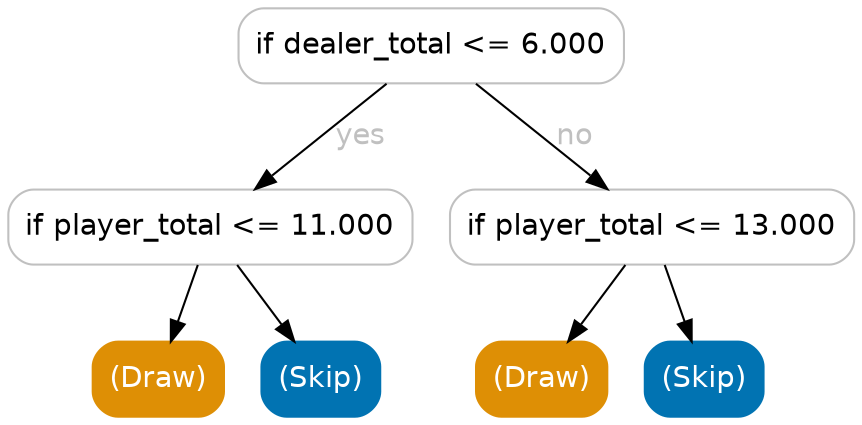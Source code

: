 digraph Tree {
	graph [bb="0,0,406,196"];
	node [color=gray,
		fillcolor=white,
		fontname=helvetica,
		label="\N",
		shape=box,
		style="filled, rounded"
	];
	edge [fontname=helvetica];
	0	[height=0.5,
		label="if dealer_total <= 6.000",
		pos="203,178",
		width=2.5694];
	1	[height=0.5,
		label="if player_total <= 11.000",
		pos="97,91",
		width=2.6944];
	0 -> 1	[fontcolor=gray,
		label=yes,
		lp="169.5,134.5",
		pos="e,118.42,109.18 181.55,159.8 165.74,147.13 144.06,129.73 126.6,115.74"];
	4	[height=0.5,
		label="if player_total <= 13.000",
		pos="309,91",
		width=2.6944];
	0 -> 4	[fontcolor=gray,
		label=no,
		lp="272,134.5",
		pos="e,287.58,109.18 224.45,159.8 240.26,147.13 261.94,129.73 279.4,115.74"];
	2	[color="#de8f05",
		fillcolor="#de8f05",
		fontcolor=white,
		height=0.5,
		label="(Draw)",
		pos="72,18",
		width=0.875];
	1 -> 2	[fontcolor=gray,
		pos="e,77.996,36.029 90.948,72.813 88.062,64.615 84.543,54.623 81.326,45.485"];
	3	[color="#0173b2",
		fillcolor="#0173b2",
		fontcolor=white,
		height=0.5,
		label="(Skip)",
		pos="150,18",
		width=0.79167];
	1 -> 3	[fontcolor=gray,
		pos="e,137.29,36.029 109.83,72.813 116.21,64.266 124.05,53.769 131.1,44.323"];
	5	[color="#de8f05",
		fillcolor="#de8f05",
		fontcolor=white,
		height=0.5,
		label="(Draw)",
		pos="256,18",
		width=0.875];
	4 -> 5	[fontcolor=gray,
		pos="e,268.71,36.029 296.17,72.813 289.79,64.266 281.95,53.769 274.9,44.323"];
	6	[color="#0173b2",
		fillcolor="#0173b2",
		fontcolor=white,
		height=0.5,
		label="(Skip)",
		pos="334,18",
		width=0.79167];
	4 -> 6	[fontcolor=gray,
		pos="e,328,36.029 315.05,72.813 317.94,64.615 321.46,54.623 324.67,45.485"];
}
